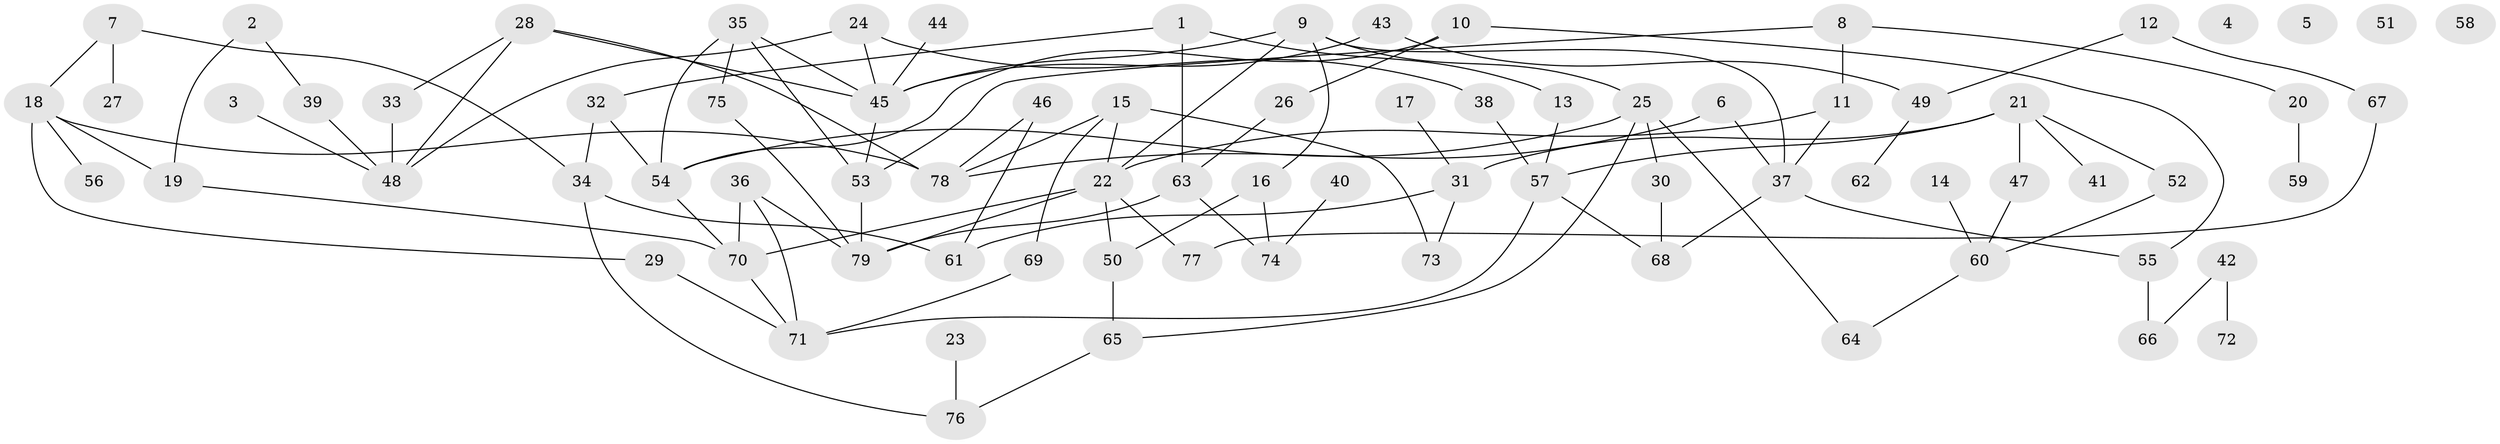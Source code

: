 // coarse degree distribution, {1: 0.13043478260869565, 0: 0.17391304347826086, 2: 0.17391304347826086, 4: 0.13043478260869565, 10: 0.043478260869565216, 3: 0.17391304347826086, 7: 0.043478260869565216, 6: 0.043478260869565216, 5: 0.08695652173913043}
// Generated by graph-tools (version 1.1) at 2025/42/03/04/25 21:42:19]
// undirected, 79 vertices, 109 edges
graph export_dot {
graph [start="1"]
  node [color=gray90,style=filled];
  1;
  2;
  3;
  4;
  5;
  6;
  7;
  8;
  9;
  10;
  11;
  12;
  13;
  14;
  15;
  16;
  17;
  18;
  19;
  20;
  21;
  22;
  23;
  24;
  25;
  26;
  27;
  28;
  29;
  30;
  31;
  32;
  33;
  34;
  35;
  36;
  37;
  38;
  39;
  40;
  41;
  42;
  43;
  44;
  45;
  46;
  47;
  48;
  49;
  50;
  51;
  52;
  53;
  54;
  55;
  56;
  57;
  58;
  59;
  60;
  61;
  62;
  63;
  64;
  65;
  66;
  67;
  68;
  69;
  70;
  71;
  72;
  73;
  74;
  75;
  76;
  77;
  78;
  79;
  1 -- 13;
  1 -- 32;
  1 -- 63;
  2 -- 19;
  2 -- 39;
  3 -- 48;
  6 -- 37;
  6 -- 78;
  7 -- 18;
  7 -- 27;
  7 -- 34;
  8 -- 11;
  8 -- 20;
  8 -- 53;
  9 -- 16;
  9 -- 22;
  9 -- 25;
  9 -- 37;
  9 -- 45;
  10 -- 26;
  10 -- 54;
  10 -- 55;
  11 -- 22;
  11 -- 37;
  12 -- 49;
  12 -- 67;
  13 -- 57;
  14 -- 60;
  15 -- 22;
  15 -- 69;
  15 -- 73;
  15 -- 78;
  16 -- 50;
  16 -- 74;
  17 -- 31;
  18 -- 19;
  18 -- 29;
  18 -- 56;
  18 -- 78;
  19 -- 70;
  20 -- 59;
  21 -- 31;
  21 -- 41;
  21 -- 47;
  21 -- 52;
  21 -- 57;
  22 -- 50;
  22 -- 70;
  22 -- 77;
  22 -- 79;
  23 -- 76;
  24 -- 38;
  24 -- 45;
  24 -- 48;
  25 -- 30;
  25 -- 54;
  25 -- 64;
  25 -- 65;
  26 -- 63;
  28 -- 33;
  28 -- 45;
  28 -- 48;
  28 -- 78;
  29 -- 71;
  30 -- 68;
  31 -- 61;
  31 -- 73;
  32 -- 34;
  32 -- 54;
  33 -- 48;
  34 -- 61;
  34 -- 76;
  35 -- 45;
  35 -- 53;
  35 -- 54;
  35 -- 75;
  36 -- 70;
  36 -- 71;
  36 -- 79;
  37 -- 55;
  37 -- 68;
  38 -- 57;
  39 -- 48;
  40 -- 74;
  42 -- 66;
  42 -- 72;
  43 -- 45;
  43 -- 49;
  44 -- 45;
  45 -- 53;
  46 -- 61;
  46 -- 78;
  47 -- 60;
  49 -- 62;
  50 -- 65;
  52 -- 60;
  53 -- 79;
  54 -- 70;
  55 -- 66;
  57 -- 68;
  57 -- 71;
  60 -- 64;
  63 -- 74;
  63 -- 79;
  65 -- 76;
  67 -- 77;
  69 -- 71;
  70 -- 71;
  75 -- 79;
}
